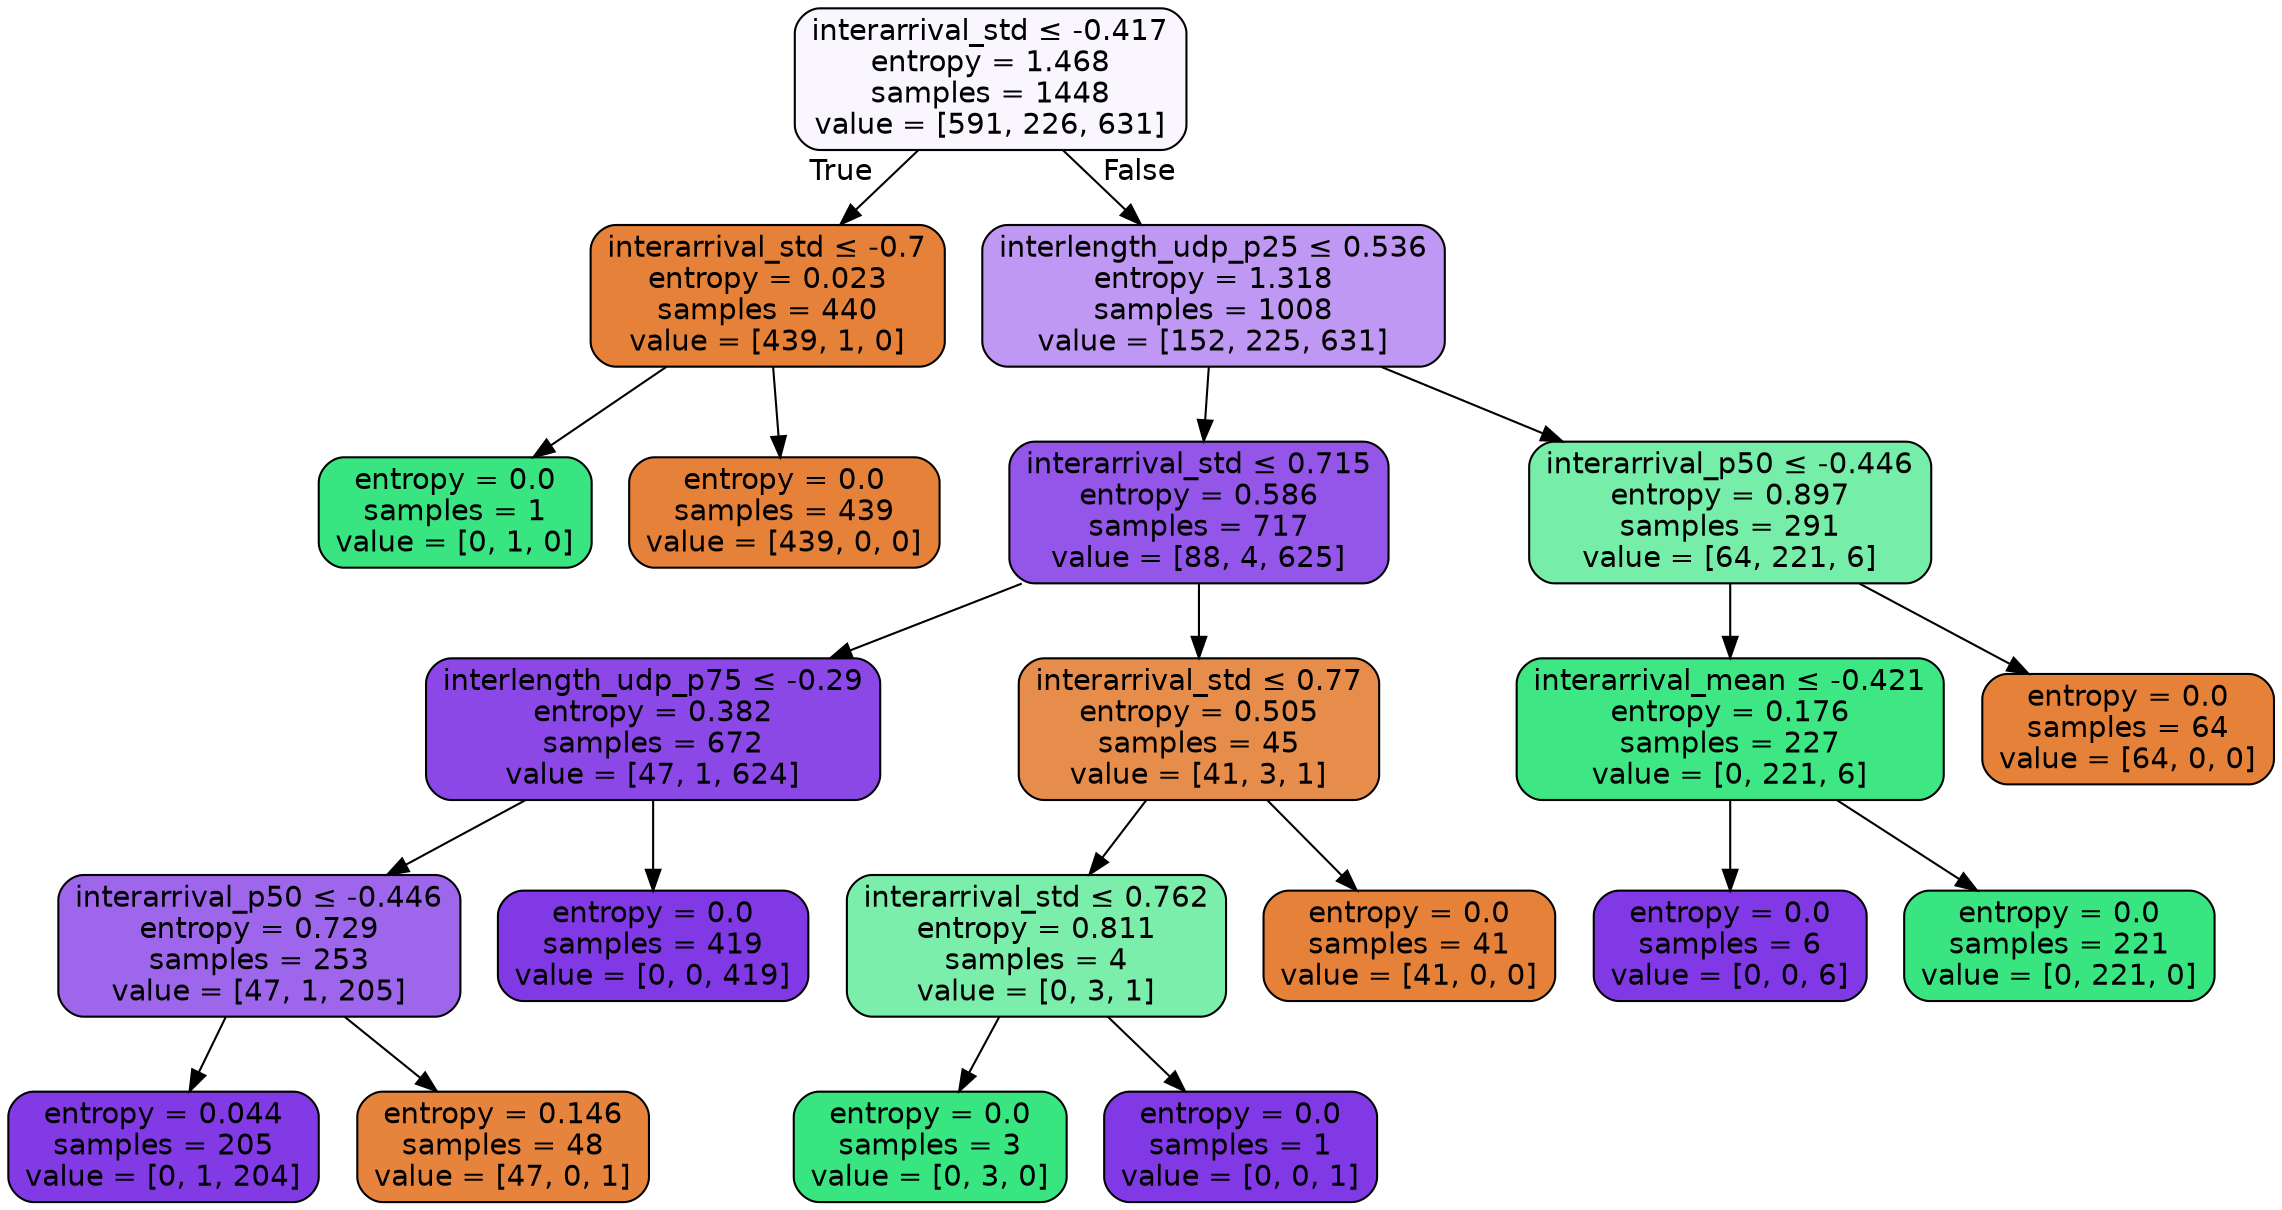 digraph Tree {
node [shape=box, style="filled, rounded", color="black", fontname=helvetica] ;
edge [fontname=helvetica] ;
0 [label=<interarrival_std &le; -0.417<br/>entropy = 1.468<br/>samples = 1448<br/>value = [591, 226, 631]>, fillcolor="#f9f6fe"] ;
1 [label=<interarrival_std &le; -0.7<br/>entropy = 0.023<br/>samples = 440<br/>value = [439, 1, 0]>, fillcolor="#e58139"] ;
0 -> 1 [labeldistance=2.5, labelangle=45, headlabel="True"] ;
2 [label=<entropy = 0.0<br/>samples = 1<br/>value = [0, 1, 0]>, fillcolor="#39e581"] ;
1 -> 2 ;
3 [label=<entropy = 0.0<br/>samples = 439<br/>value = [439, 0, 0]>, fillcolor="#e58139"] ;
1 -> 3 ;
4 [label=<interlength_udp_p25 &le; 0.536<br/>entropy = 1.318<br/>samples = 1008<br/>value = [152, 225, 631]>, fillcolor="#be98f2"] ;
0 -> 4 [labeldistance=2.5, labelangle=-45, headlabel="False"] ;
5 [label=<interarrival_std &le; 0.715<br/>entropy = 0.586<br/>samples = 717<br/>value = [88, 4, 625]>, fillcolor="#9356e9"] ;
4 -> 5 ;
6 [label=<interlength_udp_p75 &le; -0.29<br/>entropy = 0.382<br/>samples = 672<br/>value = [47, 1, 624]>, fillcolor="#8b48e7"] ;
5 -> 6 ;
7 [label=<interarrival_p50 &le; -0.446<br/>entropy = 0.729<br/>samples = 253<br/>value = [47, 1, 205]>, fillcolor="#9e67eb"] ;
6 -> 7 ;
8 [label=<entropy = 0.044<br/>samples = 205<br/>value = [0, 1, 204]>, fillcolor="#823ae5"] ;
7 -> 8 ;
9 [label=<entropy = 0.146<br/>samples = 48<br/>value = [47, 0, 1]>, fillcolor="#e6843d"] ;
7 -> 9 ;
10 [label=<entropy = 0.0<br/>samples = 419<br/>value = [0, 0, 419]>, fillcolor="#8139e5"] ;
6 -> 10 ;
11 [label=<interarrival_std &le; 0.77<br/>entropy = 0.505<br/>samples = 45<br/>value = [41, 3, 1]>, fillcolor="#e78d4c"] ;
5 -> 11 ;
12 [label=<interarrival_std &le; 0.762<br/>entropy = 0.811<br/>samples = 4<br/>value = [0, 3, 1]>, fillcolor="#7beeab"] ;
11 -> 12 ;
13 [label=<entropy = 0.0<br/>samples = 3<br/>value = [0, 3, 0]>, fillcolor="#39e581"] ;
12 -> 13 ;
14 [label=<entropy = 0.0<br/>samples = 1<br/>value = [0, 0, 1]>, fillcolor="#8139e5"] ;
12 -> 14 ;
15 [label=<entropy = 0.0<br/>samples = 41<br/>value = [41, 0, 0]>, fillcolor="#e58139"] ;
11 -> 15 ;
16 [label=<interarrival_p50 &le; -0.446<br/>entropy = 0.897<br/>samples = 291<br/>value = [64, 221, 6]>, fillcolor="#76eda8"] ;
4 -> 16 ;
17 [label=<interarrival_mean &le; -0.421<br/>entropy = 0.176<br/>samples = 227<br/>value = [0, 221, 6]>, fillcolor="#3ee684"] ;
16 -> 17 ;
18 [label=<entropy = 0.0<br/>samples = 6<br/>value = [0, 0, 6]>, fillcolor="#8139e5"] ;
17 -> 18 ;
19 [label=<entropy = 0.0<br/>samples = 221<br/>value = [0, 221, 0]>, fillcolor="#39e581"] ;
17 -> 19 ;
20 [label=<entropy = 0.0<br/>samples = 64<br/>value = [64, 0, 0]>, fillcolor="#e58139"] ;
16 -> 20 ;
}